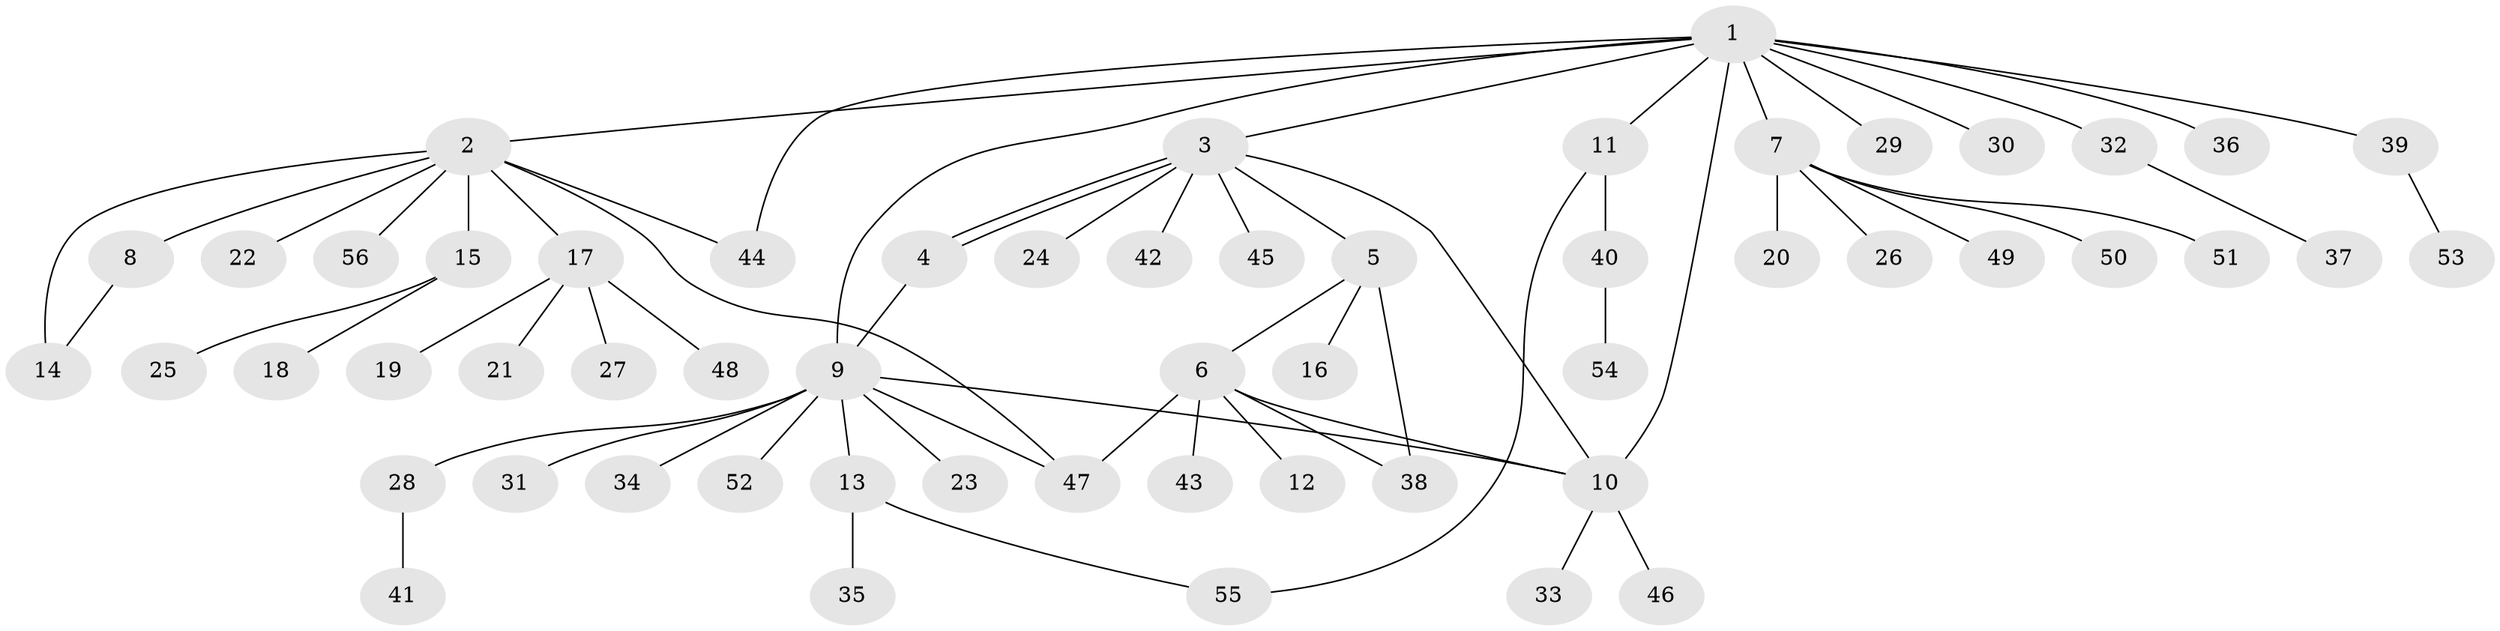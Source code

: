 // coarse degree distribution, {11: 0.024390243902439025, 8: 0.024390243902439025, 7: 0.04878048780487805, 5: 0.04878048780487805, 1: 0.6829268292682927, 9: 0.024390243902439025, 3: 0.04878048780487805, 2: 0.07317073170731707, 4: 0.024390243902439025}
// Generated by graph-tools (version 1.1) at 2025/23/03/03/25 07:23:55]
// undirected, 56 vertices, 66 edges
graph export_dot {
graph [start="1"]
  node [color=gray90,style=filled];
  1;
  2;
  3;
  4;
  5;
  6;
  7;
  8;
  9;
  10;
  11;
  12;
  13;
  14;
  15;
  16;
  17;
  18;
  19;
  20;
  21;
  22;
  23;
  24;
  25;
  26;
  27;
  28;
  29;
  30;
  31;
  32;
  33;
  34;
  35;
  36;
  37;
  38;
  39;
  40;
  41;
  42;
  43;
  44;
  45;
  46;
  47;
  48;
  49;
  50;
  51;
  52;
  53;
  54;
  55;
  56;
  1 -- 2;
  1 -- 3;
  1 -- 7;
  1 -- 9;
  1 -- 10;
  1 -- 11;
  1 -- 29;
  1 -- 30;
  1 -- 32;
  1 -- 36;
  1 -- 39;
  1 -- 44;
  2 -- 8;
  2 -- 14;
  2 -- 15;
  2 -- 17;
  2 -- 22;
  2 -- 44;
  2 -- 47;
  2 -- 56;
  3 -- 4;
  3 -- 4;
  3 -- 5;
  3 -- 10;
  3 -- 24;
  3 -- 42;
  3 -- 45;
  4 -- 9;
  5 -- 6;
  5 -- 16;
  5 -- 38;
  6 -- 10;
  6 -- 12;
  6 -- 38;
  6 -- 43;
  6 -- 47;
  7 -- 20;
  7 -- 26;
  7 -- 49;
  7 -- 50;
  7 -- 51;
  8 -- 14;
  9 -- 10;
  9 -- 13;
  9 -- 23;
  9 -- 28;
  9 -- 31;
  9 -- 34;
  9 -- 47;
  9 -- 52;
  10 -- 33;
  10 -- 46;
  11 -- 40;
  11 -- 55;
  13 -- 35;
  13 -- 55;
  15 -- 18;
  15 -- 25;
  17 -- 19;
  17 -- 21;
  17 -- 27;
  17 -- 48;
  28 -- 41;
  32 -- 37;
  39 -- 53;
  40 -- 54;
}
